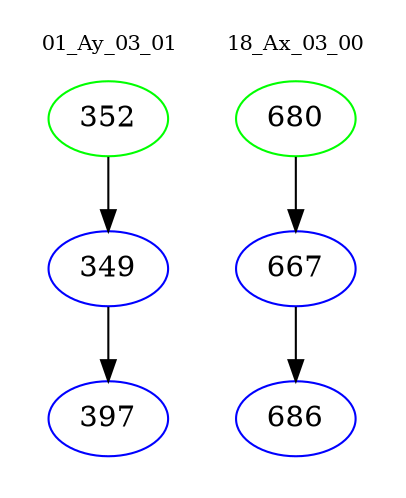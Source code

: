 digraph{
subgraph cluster_0 {
color = white
label = "01_Ay_03_01";
fontsize=10;
T0_352 [label="352", color="green"]
T0_352 -> T0_349 [color="black"]
T0_349 [label="349", color="blue"]
T0_349 -> T0_397 [color="black"]
T0_397 [label="397", color="blue"]
}
subgraph cluster_1 {
color = white
label = "18_Ax_03_00";
fontsize=10;
T1_680 [label="680", color="green"]
T1_680 -> T1_667 [color="black"]
T1_667 [label="667", color="blue"]
T1_667 -> T1_686 [color="black"]
T1_686 [label="686", color="blue"]
}
}
